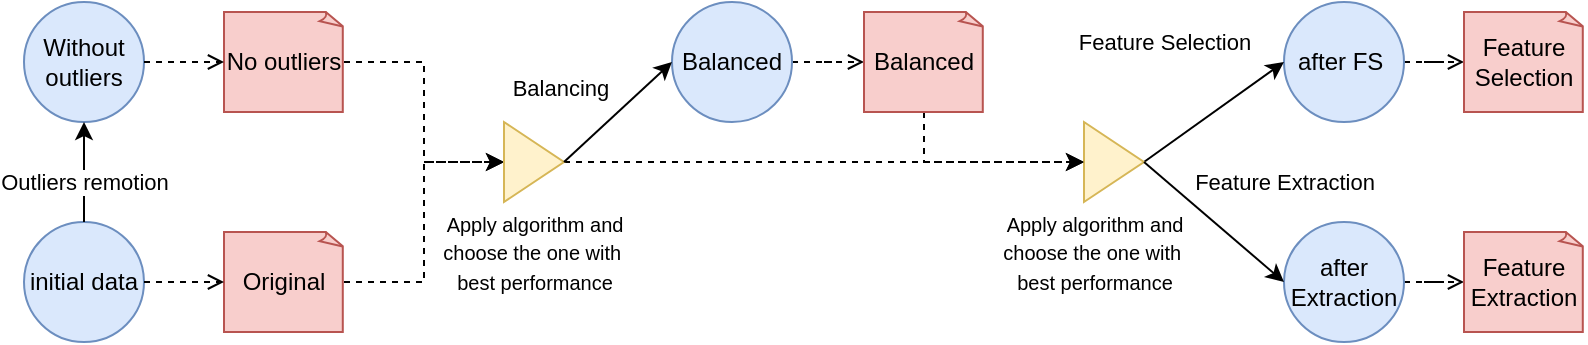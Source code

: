 <mxfile version="13.10.4" type="github">
  <diagram id="KaexqXeGwiMuKF7mzq42" name="Page-1">
    <mxGraphModel dx="946" dy="645" grid="1" gridSize="10" guides="1" tooltips="1" connect="1" arrows="1" fold="1" page="1" pageScale="1" pageWidth="827" pageHeight="1169" math="0" shadow="0">
      <root>
        <mxCell id="0" />
        <mxCell id="1" parent="0" />
        <mxCell id="2oJo6NesX2OGAvK4LQgh-1" value="initial data" style="ellipse;whiteSpace=wrap;html=1;aspect=fixed;fillColor=#dae8fc;strokeColor=#6c8ebf;" parent="1" vertex="1">
          <mxGeometry x="30" y="170" width="60" height="60" as="geometry" />
        </mxCell>
        <mxCell id="2oJo6NesX2OGAvK4LQgh-34" style="edgeStyle=orthogonalEdgeStyle;rounded=0;orthogonalLoop=1;jettySize=auto;html=1;entryX=0;entryY=0.5;entryDx=0;entryDy=0;dashed=1;" parent="1" source="2oJo6NesX2OGAvK4LQgh-8" target="2oJo6NesX2OGAvK4LQgh-35" edge="1">
          <mxGeometry relative="1" as="geometry">
            <mxPoint x="260" y="160" as="targetPoint" />
          </mxGeometry>
        </mxCell>
        <mxCell id="2oJo6NesX2OGAvK4LQgh-8" value="Original" style="whiteSpace=wrap;html=1;shape=mxgraph.basic.document;fillColor=#f8cecc;strokeColor=#b85450;" parent="1" vertex="1">
          <mxGeometry x="130" y="175" width="60" height="50" as="geometry" />
        </mxCell>
        <mxCell id="2oJo6NesX2OGAvK4LQgh-9" value="" style="endArrow=open;html=1;exitX=1;exitY=0.5;exitDx=0;exitDy=0;entryX=0;entryY=0.5;entryDx=0;entryDy=0;entryPerimeter=0;dashed=1;endFill=0;" parent="1" source="2oJo6NesX2OGAvK4LQgh-1" target="2oJo6NesX2OGAvK4LQgh-8" edge="1">
          <mxGeometry width="50" height="50" relative="1" as="geometry">
            <mxPoint x="217.322" y="147.678" as="sourcePoint" />
            <mxPoint x="190" y="180" as="targetPoint" />
          </mxGeometry>
        </mxCell>
        <mxCell id="2oJo6NesX2OGAvK4LQgh-67" style="edgeStyle=orthogonalEdgeStyle;rounded=0;orthogonalLoop=1;jettySize=auto;html=1;entryX=0;entryY=0.5;entryDx=0;entryDy=0;entryPerimeter=0;dashed=1;endArrow=open;endFill=0;" parent="1" source="2oJo6NesX2OGAvK4LQgh-10" target="2oJo6NesX2OGAvK4LQgh-12" edge="1">
          <mxGeometry relative="1" as="geometry" />
        </mxCell>
        <mxCell id="2oJo6NesX2OGAvK4LQgh-10" value="after FS&amp;nbsp;" style="ellipse;whiteSpace=wrap;html=1;aspect=fixed;fillColor=#dae8fc;strokeColor=#6c8ebf;" parent="1" vertex="1">
          <mxGeometry x="660" y="60" width="60" height="60" as="geometry" />
        </mxCell>
        <mxCell id="2oJo6NesX2OGAvK4LQgh-11" value="" style="endArrow=classic;html=1;entryX=0;entryY=0.5;entryDx=0;entryDy=0;exitX=1;exitY=0.5;exitDx=0;exitDy=0;" parent="1" source="2oJo6NesX2OGAvK4LQgh-55" target="2oJo6NesX2OGAvK4LQgh-10" edge="1">
          <mxGeometry x="1" y="-332" width="50" height="50" relative="1" as="geometry">
            <mxPoint x="960" y="190" as="sourcePoint" />
            <mxPoint x="590" y="150" as="targetPoint" />
            <mxPoint x="58" y="75" as="offset" />
          </mxGeometry>
        </mxCell>
        <mxCell id="2oJo6NesX2OGAvK4LQgh-39" value="Feature Selection" style="edgeLabel;html=1;align=center;verticalAlign=middle;resizable=0;points=[];" parent="2oJo6NesX2OGAvK4LQgh-11" vertex="1" connectable="0">
          <mxGeometry x="0.168" y="2" relative="1" as="geometry">
            <mxPoint x="-29.52" y="-29.31" as="offset" />
          </mxGeometry>
        </mxCell>
        <mxCell id="2oJo6NesX2OGAvK4LQgh-12" value="Feature Selection" style="whiteSpace=wrap;html=1;shape=mxgraph.basic.document;fillColor=#f8cecc;strokeColor=#b85450;" parent="1" vertex="1">
          <mxGeometry x="750" y="65" width="60" height="50" as="geometry" />
        </mxCell>
        <mxCell id="2oJo6NesX2OGAvK4LQgh-16" value="Without outliers" style="ellipse;whiteSpace=wrap;html=1;aspect=fixed;fillColor=#dae8fc;strokeColor=#6c8ebf;" parent="1" vertex="1">
          <mxGeometry x="30" y="60" width="60" height="60" as="geometry" />
        </mxCell>
        <mxCell id="2oJo6NesX2OGAvK4LQgh-17" value="" style="endArrow=classic;html=1;exitX=0.5;exitY=0;exitDx=0;exitDy=0;entryX=0.5;entryY=1;entryDx=0;entryDy=0;" parent="1" source="2oJo6NesX2OGAvK4LQgh-1" target="2oJo6NesX2OGAvK4LQgh-16" edge="1">
          <mxGeometry width="50" height="50" relative="1" as="geometry">
            <mxPoint x="390" y="240" as="sourcePoint" />
            <mxPoint x="440" y="190" as="targetPoint" />
          </mxGeometry>
        </mxCell>
        <mxCell id="2oJo6NesX2OGAvK4LQgh-18" value="Outliers remotion" style="edgeLabel;html=1;align=center;verticalAlign=middle;resizable=0;points=[];rotation=0;" parent="2oJo6NesX2OGAvK4LQgh-17" vertex="1" connectable="0">
          <mxGeometry x="-0.167" relative="1" as="geometry">
            <mxPoint y="1.0" as="offset" />
          </mxGeometry>
        </mxCell>
        <mxCell id="2oJo6NesX2OGAvK4LQgh-33" style="edgeStyle=orthogonalEdgeStyle;rounded=0;orthogonalLoop=1;jettySize=auto;html=1;entryX=0;entryY=0.5;entryDx=0;entryDy=0;dashed=1;" parent="1" source="2oJo6NesX2OGAvK4LQgh-20" target="2oJo6NesX2OGAvK4LQgh-35" edge="1">
          <mxGeometry relative="1" as="geometry">
            <mxPoint x="260" y="160" as="targetPoint" />
          </mxGeometry>
        </mxCell>
        <mxCell id="2oJo6NesX2OGAvK4LQgh-20" value="No outliers" style="whiteSpace=wrap;html=1;shape=mxgraph.basic.document;fillColor=#f8cecc;strokeColor=#b85450;" parent="1" vertex="1">
          <mxGeometry x="130" y="65" width="60" height="50" as="geometry" />
        </mxCell>
        <mxCell id="2oJo6NesX2OGAvK4LQgh-21" value="" style="endArrow=open;html=1;exitX=1;exitY=0.5;exitDx=0;exitDy=0;entryX=0;entryY=0.5;entryDx=0;entryDy=0;entryPerimeter=0;dashed=1;endFill=0;" parent="1" source="2oJo6NesX2OGAvK4LQgh-16" target="2oJo6NesX2OGAvK4LQgh-20" edge="1">
          <mxGeometry width="50" height="50" relative="1" as="geometry">
            <mxPoint x="150" y="150" as="sourcePoint" />
            <mxPoint x="370" y="180" as="targetPoint" />
          </mxGeometry>
        </mxCell>
        <mxCell id="6b62Ja6Kuc7OPIPla02d-2" style="edgeStyle=none;rounded=0;orthogonalLoop=1;jettySize=auto;html=1;endArrow=classic;endFill=1;dashed=1;" parent="1" source="2oJo6NesX2OGAvK4LQgh-35" edge="1">
          <mxGeometry relative="1" as="geometry">
            <mxPoint x="560" y="140" as="targetPoint" />
          </mxGeometry>
        </mxCell>
        <mxCell id="2oJo6NesX2OGAvK4LQgh-35" value="" style="triangle;whiteSpace=wrap;html=1;fillColor=#fff2cc;strokeColor=#d6b656;" parent="1" vertex="1">
          <mxGeometry x="270" y="120" width="30" height="40" as="geometry" />
        </mxCell>
        <mxCell id="2oJo6NesX2OGAvK4LQgh-36" value="&lt;span style=&quot;font-size: 10px&quot;&gt;Apply algorithm and&lt;br&gt;choose the one with&amp;nbsp;&lt;/span&gt;&lt;br style=&quot;font-size: 10px&quot;&gt;&lt;span style=&quot;font-size: 10px&quot;&gt;best performance&lt;/span&gt;" style="text;html=1;align=center;verticalAlign=middle;resizable=0;points=[];autosize=1;" parent="1" vertex="1">
          <mxGeometry x="230" y="160" width="110" height="50" as="geometry" />
        </mxCell>
        <mxCell id="2oJo6NesX2OGAvK4LQgh-73" style="edgeStyle=orthogonalEdgeStyle;rounded=0;orthogonalLoop=1;jettySize=auto;html=1;dashed=1;endArrow=open;endFill=0;" parent="1" source="2oJo6NesX2OGAvK4LQgh-48" target="2oJo6NesX2OGAvK4LQgh-72" edge="1">
          <mxGeometry relative="1" as="geometry" />
        </mxCell>
        <mxCell id="2oJo6NesX2OGAvK4LQgh-48" value="after Extraction" style="ellipse;whiteSpace=wrap;html=1;aspect=fixed;fillColor=#dae8fc;strokeColor=#6c8ebf;" parent="1" vertex="1">
          <mxGeometry x="660" y="170" width="60" height="60" as="geometry" />
        </mxCell>
        <mxCell id="2oJo6NesX2OGAvK4LQgh-64" style="edgeStyle=orthogonalEdgeStyle;rounded=0;orthogonalLoop=1;jettySize=auto;html=1;entryX=0;entryY=0.5;entryDx=0;entryDy=0;entryPerimeter=0;dashed=1;endArrow=open;endFill=0;" parent="1" source="2oJo6NesX2OGAvK4LQgh-51" target="2oJo6NesX2OGAvK4LQgh-63" edge="1">
          <mxGeometry relative="1" as="geometry" />
        </mxCell>
        <mxCell id="2oJo6NesX2OGAvK4LQgh-51" value="Balanced" style="ellipse;whiteSpace=wrap;html=1;aspect=fixed;fillColor=#dae8fc;strokeColor=#6c8ebf;" parent="1" vertex="1">
          <mxGeometry x="354" y="60" width="60" height="60" as="geometry" />
        </mxCell>
        <mxCell id="2oJo6NesX2OGAvK4LQgh-55" value="" style="triangle;whiteSpace=wrap;html=1;fillColor=#fff2cc;strokeColor=#d6b656;" parent="1" vertex="1">
          <mxGeometry x="560" y="120" width="30" height="40" as="geometry" />
        </mxCell>
        <mxCell id="2oJo6NesX2OGAvK4LQgh-61" style="rounded=0;orthogonalLoop=1;jettySize=auto;html=1;entryX=0;entryY=0.5;entryDx=0;entryDy=0;endArrow=classic;endFill=1;exitX=1;exitY=0.5;exitDx=0;exitDy=0;" parent="1" source="2oJo6NesX2OGAvK4LQgh-35" target="2oJo6NesX2OGAvK4LQgh-51" edge="1">
          <mxGeometry relative="1" as="geometry">
            <mxPoint x="150" y="335" as="sourcePoint" />
          </mxGeometry>
        </mxCell>
        <mxCell id="2oJo6NesX2OGAvK4LQgh-74" value="Balancing" style="edgeLabel;html=1;align=center;verticalAlign=middle;resizable=0;points=[];" parent="2oJo6NesX2OGAvK4LQgh-61" vertex="1" connectable="0">
          <mxGeometry x="0.231" y="-3" relative="1" as="geometry">
            <mxPoint x="-37.41" y="-8.08" as="offset" />
          </mxGeometry>
        </mxCell>
        <mxCell id="2oJo6NesX2OGAvK4LQgh-65" style="edgeStyle=orthogonalEdgeStyle;rounded=0;orthogonalLoop=1;jettySize=auto;html=1;entryX=0;entryY=0.5;entryDx=0;entryDy=0;dashed=1;endArrow=classic;endFill=1;" parent="1" source="2oJo6NesX2OGAvK4LQgh-63" target="2oJo6NesX2OGAvK4LQgh-55" edge="1">
          <mxGeometry relative="1" as="geometry">
            <Array as="points">
              <mxPoint x="480" y="140" />
            </Array>
          </mxGeometry>
        </mxCell>
        <mxCell id="2oJo6NesX2OGAvK4LQgh-63" value="Balanced" style="whiteSpace=wrap;html=1;shape=mxgraph.basic.document;fillColor=#f8cecc;strokeColor=#b85450;" parent="1" vertex="1">
          <mxGeometry x="450" y="65" width="60" height="50" as="geometry" />
        </mxCell>
        <mxCell id="2oJo6NesX2OGAvK4LQgh-66" value="&lt;span style=&quot;font-size: 10px&quot;&gt;Apply algorithm and&lt;/span&gt;&lt;br style=&quot;font-size: 10px&quot;&gt;&lt;span style=&quot;font-size: 10px&quot;&gt;choose the one with&amp;nbsp;&lt;/span&gt;&lt;br style=&quot;font-size: 10px&quot;&gt;&lt;span style=&quot;font-size: 10px&quot;&gt;best performance&lt;/span&gt;" style="text;html=1;align=center;verticalAlign=middle;resizable=0;points=[];autosize=1;" parent="1" vertex="1">
          <mxGeometry x="510" y="160" width="110" height="50" as="geometry" />
        </mxCell>
        <mxCell id="2oJo6NesX2OGAvK4LQgh-69" value="" style="endArrow=classic;html=1;entryX=0;entryY=0.5;entryDx=0;entryDy=0;exitX=1;exitY=0.5;exitDx=0;exitDy=0;" parent="1" source="2oJo6NesX2OGAvK4LQgh-55" target="2oJo6NesX2OGAvK4LQgh-48" edge="1">
          <mxGeometry x="1" y="-332" width="50" height="50" relative="1" as="geometry">
            <mxPoint x="540" y="350" as="sourcePoint" />
            <mxPoint x="660" y="380" as="targetPoint" />
            <mxPoint x="58" y="75" as="offset" />
            <Array as="points" />
          </mxGeometry>
        </mxCell>
        <mxCell id="2oJo6NesX2OGAvK4LQgh-70" value="Feature Extraction" style="edgeLabel;html=1;align=center;verticalAlign=middle;resizable=0;points=[];" parent="2oJo6NesX2OGAvK4LQgh-69" vertex="1" connectable="0">
          <mxGeometry x="0.168" y="2" relative="1" as="geometry">
            <mxPoint x="27.7" y="-23.62" as="offset" />
          </mxGeometry>
        </mxCell>
        <mxCell id="2oJo6NesX2OGAvK4LQgh-72" value="Feature Extraction" style="whiteSpace=wrap;html=1;shape=mxgraph.basic.document;fillColor=#f8cecc;strokeColor=#b85450;" parent="1" vertex="1">
          <mxGeometry x="750" y="175" width="60" height="50" as="geometry" />
        </mxCell>
      </root>
    </mxGraphModel>
  </diagram>
</mxfile>
